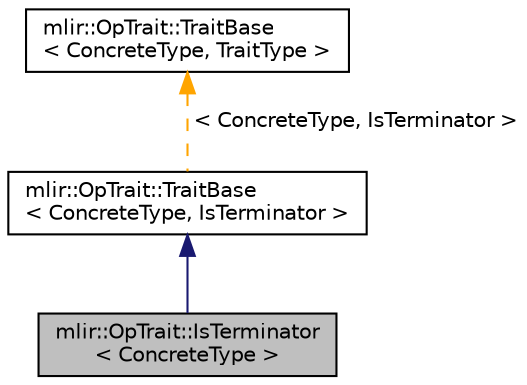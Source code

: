 digraph "mlir::OpTrait::IsTerminator&lt; ConcreteType &gt;"
{
  bgcolor="transparent";
  edge [fontname="Helvetica",fontsize="10",labelfontname="Helvetica",labelfontsize="10"];
  node [fontname="Helvetica",fontsize="10",shape=record];
  Node0 [label="mlir::OpTrait::IsTerminator\l\< ConcreteType \>",height=0.2,width=0.4,color="black", fillcolor="grey75", style="filled", fontcolor="black"];
  Node1 -> Node0 [dir="back",color="midnightblue",fontsize="10",style="solid",fontname="Helvetica"];
  Node1 [label="mlir::OpTrait::TraitBase\l\< ConcreteType, IsTerminator \>",height=0.2,width=0.4,color="black",URL="$classmlir_1_1OpTrait_1_1TraitBase.html"];
  Node2 -> Node1 [dir="back",color="orange",fontsize="10",style="dashed",label=" \< ConcreteType, IsTerminator \>" ,fontname="Helvetica"];
  Node2 [label="mlir::OpTrait::TraitBase\l\< ConcreteType, TraitType \>",height=0.2,width=0.4,color="black",URL="$classmlir_1_1OpTrait_1_1TraitBase.html",tooltip="Helper class for implementing traits. "];
}
